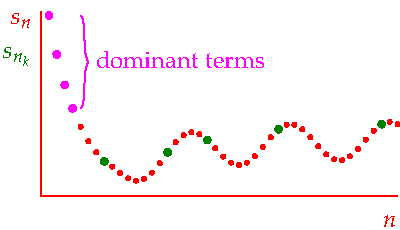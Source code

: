 settings.tex="pdflatex";

texpreamble("\usepackage{amsmath}
\usepackage{amsthm,amssymb}
\usepackage{mathpazo}
\usepackage[svgnames]{xcolor}
");
import graph;

size(200,115,IgnoreAspect);

dotfactor=5;

real f(real n){return 0.25+12*exp(-n/4);}
real g(real n){return 3-4*exp(-n/10)-cos(n/2);}

int Max=45;

//dot((1,f(1)),red);
	
for(int j=2; j<=7; ++j){
	dot((j,f(j)),red);
	}

for(int j=8; j<=Max; ++j){
	dot((j,g(j)),red);
	}


//label("dominant terms",(10,8),E,magenta);
label("dominant terms",(6,0.5(f(1)+f(4))+0.15),E,magenta);
draw(brace((5,f(1)),(5,f(4)),1),magenta);

int[] I={1,2,3,4};
for(int i : I){
dot((i,f(i)),magenta+linewidth(3.8));
//draw(0.8*(12.5,8)+0.2*(i,f(i))--0.1*(12.5,8)+0.9*(i,f(i)),magenta,Arrow);
}


int[] J={8,16,21,30,43};
for(int j : J){
dot((j,g(j)),deepgreen+linewidth(3.8));
}
	
xaxis(0,Max,red);
yaxis(0,f(1)+0.2,red);
labelx("$n$",Max-1,S,red);
labely("$s_n$",f(1),W,red);
labely("$s_{n_k}$",0.8f(1),W,deepgreen);





